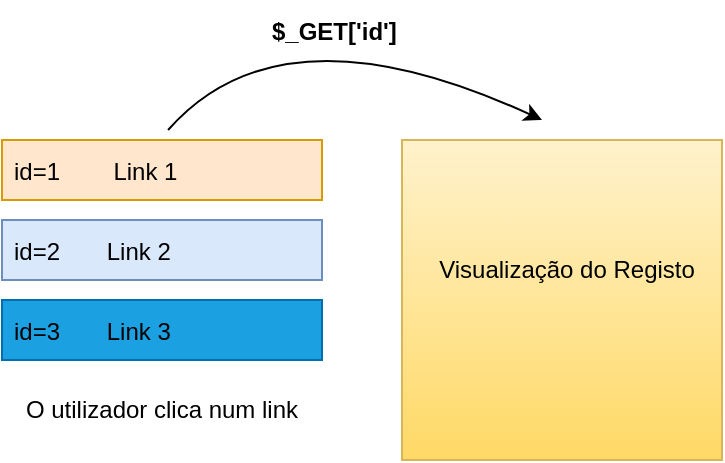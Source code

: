 <mxfile version="16.5.3" type="device"><diagram id="6Pv_G1LLuADYuAcB4OG9" name="Page-1"><mxGraphModel dx="868" dy="482" grid="1" gridSize="10" guides="1" tooltips="1" connect="1" arrows="1" fold="1" page="1" pageScale="1" pageWidth="827" pageHeight="1169" math="0" shadow="0"><root><mxCell id="0"/><mxCell id="1" parent="0"/><mxCell id="LAzRWd2L_h6bu_chH75a-1" value="" style="rounded=0;whiteSpace=wrap;html=1;fillColor=#fff2cc;gradientColor=#ffd966;strokeColor=#d6b656;" vertex="1" parent="1"><mxGeometry x="320" y="240" width="160" height="160" as="geometry"/></mxCell><mxCell id="LAzRWd2L_h6bu_chH75a-2" value="id=1        Link 1" style="text;strokeColor=#d79b00;fillColor=#ffe6cc;align=left;verticalAlign=middle;spacingLeft=4;spacingRight=4;overflow=hidden;points=[[0,0.5],[1,0.5]];portConstraint=eastwest;rotatable=0;" vertex="1" parent="1"><mxGeometry x="120" y="240" width="160" height="30" as="geometry"/></mxCell><mxCell id="LAzRWd2L_h6bu_chH75a-3" value="id=2       Link 2" style="text;strokeColor=#6c8ebf;fillColor=#dae8fc;align=left;verticalAlign=middle;spacingLeft=4;spacingRight=4;overflow=hidden;points=[[0,0.5],[1,0.5]];portConstraint=eastwest;rotatable=0;" vertex="1" parent="1"><mxGeometry x="120" y="280" width="160" height="30" as="geometry"/></mxCell><mxCell id="LAzRWd2L_h6bu_chH75a-4" value="id=3       Link 3" style="text;strokeColor=#006EAF;fillColor=#1ba1e2;align=left;verticalAlign=middle;spacingLeft=4;spacingRight=4;overflow=hidden;points=[[0,0.5],[1,0.5]];portConstraint=eastwest;rotatable=0;fontColor=#000000;" vertex="1" parent="1"><mxGeometry x="120" y="320" width="160" height="30" as="geometry"/></mxCell><mxCell id="LAzRWd2L_h6bu_chH75a-10" value="" style="curved=1;endArrow=classic;html=1;rounded=0;exitX=0.519;exitY=-0.167;exitDx=0;exitDy=0;exitPerimeter=0;" edge="1" parent="1" source="LAzRWd2L_h6bu_chH75a-2"><mxGeometry width="50" height="50" relative="1" as="geometry"><mxPoint x="230" y="170" as="sourcePoint"/><mxPoint x="390" y="230" as="targetPoint"/><Array as="points"><mxPoint x="260" y="170"/></Array></mxGeometry></mxCell><mxCell id="LAzRWd2L_h6bu_chH75a-11" value="$_GET['id']" style="text;strokeColor=none;fillColor=none;align=left;verticalAlign=middle;spacingLeft=4;spacingRight=4;overflow=hidden;points=[[0,0.5],[1,0.5]];portConstraint=eastwest;rotatable=0;fontStyle=1" vertex="1" parent="1"><mxGeometry x="249" y="170" width="80" height="30" as="geometry"/></mxCell><mxCell id="LAzRWd2L_h6bu_chH75a-17" value="O utilizador clica num link" style="text;html=1;align=center;verticalAlign=middle;whiteSpace=wrap;rounded=0;fillColor=none;" vertex="1" parent="1"><mxGeometry x="120" y="360" width="160" height="30" as="geometry"/></mxCell><mxCell id="LAzRWd2L_h6bu_chH75a-20" value="Visualização do Registo" style="text;html=1;strokeColor=none;fillColor=none;align=center;verticalAlign=middle;whiteSpace=wrap;rounded=0;" vertex="1" parent="1"><mxGeometry x="335" y="290" width="135" height="30" as="geometry"/></mxCell></root></mxGraphModel></diagram></mxfile>